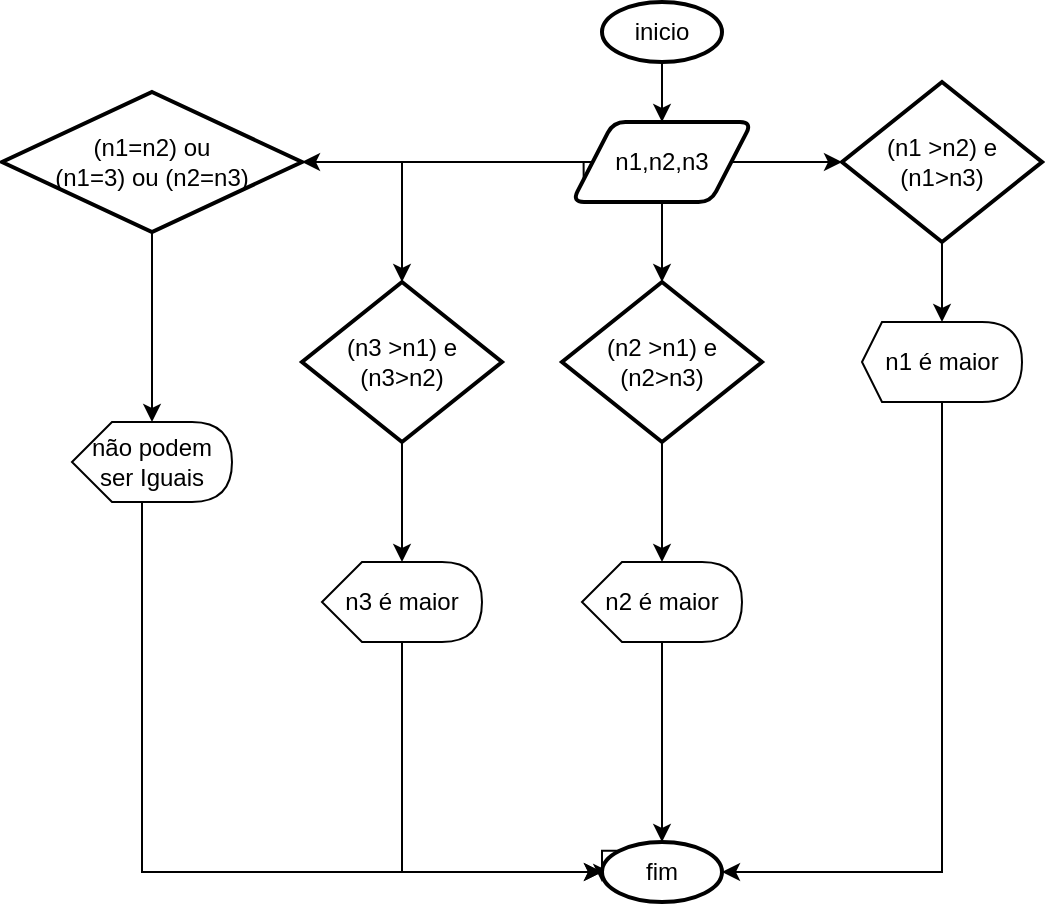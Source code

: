 <mxfile version="21.1.5" type="github">
  <diagram name="Página-1" id="lyj0hZrFDJ-8r3HJzVZs">
    <mxGraphModel dx="1120" dy="484" grid="1" gridSize="10" guides="1" tooltips="1" connect="1" arrows="1" fold="1" page="1" pageScale="1" pageWidth="827" pageHeight="1169" math="0" shadow="0">
      <root>
        <mxCell id="0" />
        <mxCell id="1" parent="0" />
        <mxCell id="D0hSBevEdicOvzyR2gOV-5" value="" style="edgeStyle=orthogonalEdgeStyle;rounded=0;orthogonalLoop=1;jettySize=auto;html=1;" edge="1" parent="1" source="D0hSBevEdicOvzyR2gOV-1" target="D0hSBevEdicOvzyR2gOV-4">
          <mxGeometry relative="1" as="geometry" />
        </mxCell>
        <mxCell id="D0hSBevEdicOvzyR2gOV-1" value="inicio" style="strokeWidth=2;html=1;shape=mxgraph.flowchart.start_1;whiteSpace=wrap;" vertex="1" parent="1">
          <mxGeometry x="390" y="20" width="60" height="30" as="geometry" />
        </mxCell>
        <mxCell id="D0hSBevEdicOvzyR2gOV-33" style="edgeStyle=orthogonalEdgeStyle;rounded=0;orthogonalLoop=1;jettySize=auto;html=1;exitX=0.145;exitY=0.145;exitDx=0;exitDy=0;exitPerimeter=0;" edge="1" parent="1" source="D0hSBevEdicOvzyR2gOV-3">
          <mxGeometry relative="1" as="geometry">
            <mxPoint x="390" y="460" as="targetPoint" />
          </mxGeometry>
        </mxCell>
        <mxCell id="D0hSBevEdicOvzyR2gOV-3" value="fim" style="strokeWidth=2;html=1;shape=mxgraph.flowchart.start_1;whiteSpace=wrap;" vertex="1" parent="1">
          <mxGeometry x="390" y="440" width="60" height="30" as="geometry" />
        </mxCell>
        <mxCell id="D0hSBevEdicOvzyR2gOV-17" style="edgeStyle=orthogonalEdgeStyle;rounded=0;orthogonalLoop=1;jettySize=auto;html=1;" edge="1" parent="1" source="D0hSBevEdicOvzyR2gOV-4" target="D0hSBevEdicOvzyR2gOV-8">
          <mxGeometry relative="1" as="geometry" />
        </mxCell>
        <mxCell id="D0hSBevEdicOvzyR2gOV-19" style="edgeStyle=orthogonalEdgeStyle;rounded=0;orthogonalLoop=1;jettySize=auto;html=1;" edge="1" parent="1" source="D0hSBevEdicOvzyR2gOV-4">
          <mxGeometry relative="1" as="geometry">
            <mxPoint x="240" y="100" as="targetPoint" />
          </mxGeometry>
        </mxCell>
        <mxCell id="D0hSBevEdicOvzyR2gOV-21" style="edgeStyle=orthogonalEdgeStyle;rounded=0;orthogonalLoop=1;jettySize=auto;html=1;entryX=0.5;entryY=0;entryDx=0;entryDy=0;entryPerimeter=0;" edge="1" parent="1" source="D0hSBevEdicOvzyR2gOV-4" target="D0hSBevEdicOvzyR2gOV-16">
          <mxGeometry relative="1" as="geometry" />
        </mxCell>
        <mxCell id="D0hSBevEdicOvzyR2gOV-4" value="n1,n2,n3" style="shape=parallelogram;html=1;strokeWidth=2;perimeter=parallelogramPerimeter;whiteSpace=wrap;rounded=1;arcSize=12;size=0.23;" vertex="1" parent="1">
          <mxGeometry x="375" y="80" width="90" height="40" as="geometry" />
        </mxCell>
        <mxCell id="D0hSBevEdicOvzyR2gOV-22" style="edgeStyle=orthogonalEdgeStyle;rounded=0;orthogonalLoop=1;jettySize=auto;html=1;entryX=0;entryY=0;entryDx=40;entryDy=0;entryPerimeter=0;" edge="1" parent="1" source="D0hSBevEdicOvzyR2gOV-8" target="D0hSBevEdicOvzyR2gOV-12">
          <mxGeometry relative="1" as="geometry" />
        </mxCell>
        <mxCell id="D0hSBevEdicOvzyR2gOV-8" value="(n1 &amp;gt;n2) e&lt;br&gt;(n1&amp;gt;n3)" style="strokeWidth=2;html=1;shape=mxgraph.flowchart.decision;whiteSpace=wrap;" vertex="1" parent="1">
          <mxGeometry x="510" y="60" width="100" height="80" as="geometry" />
        </mxCell>
        <mxCell id="D0hSBevEdicOvzyR2gOV-20" style="edgeStyle=orthogonalEdgeStyle;rounded=0;orthogonalLoop=1;jettySize=auto;html=1;" edge="1" parent="1" source="D0hSBevEdicOvzyR2gOV-9" target="D0hSBevEdicOvzyR2gOV-13">
          <mxGeometry relative="1" as="geometry" />
        </mxCell>
        <mxCell id="D0hSBevEdicOvzyR2gOV-9" value="(n1=n2) ou&lt;br&gt;(n1=3) ou (n2=n3)" style="strokeWidth=2;html=1;shape=mxgraph.flowchart.decision;whiteSpace=wrap;" vertex="1" parent="1">
          <mxGeometry x="90" y="65" width="150" height="70" as="geometry" />
        </mxCell>
        <mxCell id="D0hSBevEdicOvzyR2gOV-26" style="edgeStyle=orthogonalEdgeStyle;rounded=0;orthogonalLoop=1;jettySize=auto;html=1;" edge="1" parent="1" source="D0hSBevEdicOvzyR2gOV-11" target="D0hSBevEdicOvzyR2gOV-3">
          <mxGeometry relative="1" as="geometry" />
        </mxCell>
        <mxCell id="D0hSBevEdicOvzyR2gOV-11" value="n2 é maior" style="shape=display;whiteSpace=wrap;html=1;" vertex="1" parent="1">
          <mxGeometry x="380" y="300" width="80" height="40" as="geometry" />
        </mxCell>
        <mxCell id="D0hSBevEdicOvzyR2gOV-29" style="edgeStyle=orthogonalEdgeStyle;rounded=0;orthogonalLoop=1;jettySize=auto;html=1;entryX=1;entryY=0.5;entryDx=0;entryDy=0;entryPerimeter=0;" edge="1" parent="1" source="D0hSBevEdicOvzyR2gOV-12" target="D0hSBevEdicOvzyR2gOV-3">
          <mxGeometry relative="1" as="geometry">
            <Array as="points">
              <mxPoint x="560" y="455" />
            </Array>
          </mxGeometry>
        </mxCell>
        <mxCell id="D0hSBevEdicOvzyR2gOV-12" value="n1 é maior" style="shape=display;whiteSpace=wrap;html=1;size=0.125;" vertex="1" parent="1">
          <mxGeometry x="520" y="180" width="80" height="40" as="geometry" />
        </mxCell>
        <mxCell id="D0hSBevEdicOvzyR2gOV-34" style="edgeStyle=orthogonalEdgeStyle;rounded=0;orthogonalLoop=1;jettySize=auto;html=1;entryX=0;entryY=0.5;entryDx=0;entryDy=0;entryPerimeter=0;" edge="1" parent="1" source="D0hSBevEdicOvzyR2gOV-13" target="D0hSBevEdicOvzyR2gOV-3">
          <mxGeometry relative="1" as="geometry">
            <mxPoint x="380" y="452" as="targetPoint" />
            <Array as="points">
              <mxPoint x="160" y="455" />
            </Array>
          </mxGeometry>
        </mxCell>
        <mxCell id="D0hSBevEdicOvzyR2gOV-13" value="não podem ser Iguais" style="shape=display;whiteSpace=wrap;html=1;" vertex="1" parent="1">
          <mxGeometry x="125" y="230" width="80" height="40" as="geometry" />
        </mxCell>
        <mxCell id="D0hSBevEdicOvzyR2gOV-31" style="edgeStyle=orthogonalEdgeStyle;rounded=0;orthogonalLoop=1;jettySize=auto;html=1;entryX=0;entryY=0.5;entryDx=0;entryDy=0;entryPerimeter=0;" edge="1" parent="1" source="D0hSBevEdicOvzyR2gOV-14" target="D0hSBevEdicOvzyR2gOV-3">
          <mxGeometry relative="1" as="geometry">
            <Array as="points">
              <mxPoint x="290" y="455" />
            </Array>
          </mxGeometry>
        </mxCell>
        <mxCell id="D0hSBevEdicOvzyR2gOV-14" value="n3 é maior" style="shape=display;whiteSpace=wrap;html=1;" vertex="1" parent="1">
          <mxGeometry x="250" y="300" width="80" height="40" as="geometry" />
        </mxCell>
        <mxCell id="D0hSBevEdicOvzyR2gOV-24" style="edgeStyle=orthogonalEdgeStyle;rounded=0;orthogonalLoop=1;jettySize=auto;html=1;entryX=0;entryY=0;entryDx=40;entryDy=0;entryPerimeter=0;" edge="1" parent="1" source="D0hSBevEdicOvzyR2gOV-15" target="D0hSBevEdicOvzyR2gOV-14">
          <mxGeometry relative="1" as="geometry" />
        </mxCell>
        <mxCell id="D0hSBevEdicOvzyR2gOV-15" value="(n3 &amp;gt;n1) e&lt;br&gt;(n3&amp;gt;n2)" style="strokeWidth=2;html=1;shape=mxgraph.flowchart.decision;whiteSpace=wrap;" vertex="1" parent="1">
          <mxGeometry x="240" y="160" width="100" height="80" as="geometry" />
        </mxCell>
        <mxCell id="D0hSBevEdicOvzyR2gOV-23" style="edgeStyle=orthogonalEdgeStyle;rounded=0;orthogonalLoop=1;jettySize=auto;html=1;entryX=0;entryY=0;entryDx=40;entryDy=0;entryPerimeter=0;" edge="1" parent="1" source="D0hSBevEdicOvzyR2gOV-16" target="D0hSBevEdicOvzyR2gOV-11">
          <mxGeometry relative="1" as="geometry" />
        </mxCell>
        <mxCell id="D0hSBevEdicOvzyR2gOV-16" value="(n2 &amp;gt;n1) e&lt;br&gt;(n2&amp;gt;n3)" style="strokeWidth=2;html=1;shape=mxgraph.flowchart.decision;whiteSpace=wrap;" vertex="1" parent="1">
          <mxGeometry x="370" y="160" width="100" height="80" as="geometry" />
        </mxCell>
        <mxCell id="D0hSBevEdicOvzyR2gOV-39" style="edgeStyle=orthogonalEdgeStyle;rounded=0;orthogonalLoop=1;jettySize=auto;html=1;exitX=0;exitY=0.75;exitDx=0;exitDy=0;" edge="1" parent="1" source="D0hSBevEdicOvzyR2gOV-4" target="D0hSBevEdicOvzyR2gOV-15">
          <mxGeometry relative="1" as="geometry">
            <mxPoint x="430" y="130" as="sourcePoint" />
            <mxPoint x="430" y="170" as="targetPoint" />
            <Array as="points">
              <mxPoint x="381" y="100" />
              <mxPoint x="290" y="100" />
            </Array>
          </mxGeometry>
        </mxCell>
      </root>
    </mxGraphModel>
  </diagram>
</mxfile>
